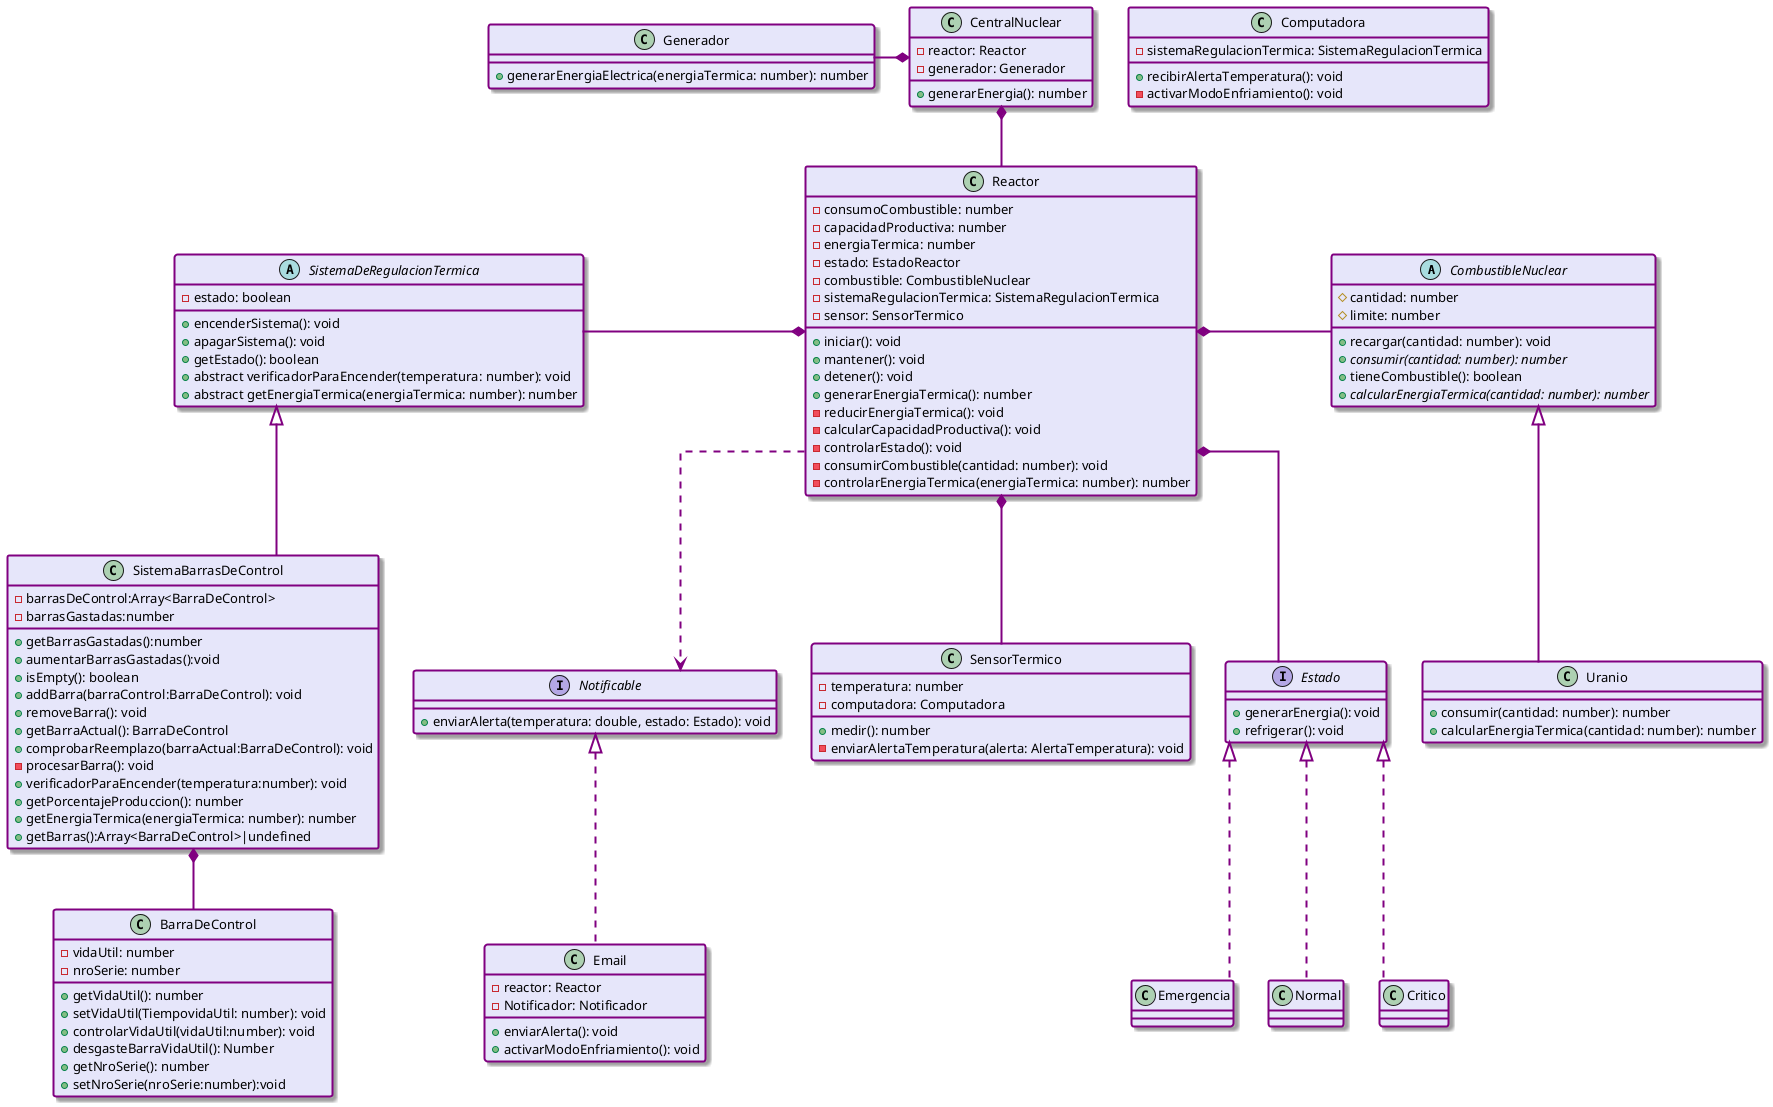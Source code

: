 @startuml DiagramaCentral

' tema

!define MyFontColor #000000
!define MyBorderColor #800080
!define MyBackgroundColor #E6E6FA
!define MyArrowColor #800080

skinparam defaultFontName Arial
skinparam DefaultFontSize 13
skinparam Linetype ortho
skinparam Arrowcolor MyArrowColor
skinparam ArrowThickness 2
skinparam Classbordercolor MyBorderColor
skinparam ClassBorderThickness 2
skinparam ClassBackgroundColor MyBackgroundColor
skinparam Shadowing true
skinparam GroupInheritance 1
skinparam NoteBackgroundColor yellow
skinparam NoteBorderThickness 2

' clases

abstract class CombustibleNuclear {
  	# cantidad: number
  	# limite: number

  	+ recargar(cantidad: number): void
  	+ {abstract} consumir(cantidad: number): number
  	+ tieneCombustible(): boolean
  	+ {abstract} calcularEnergiaTermica(cantidad: number): number
}

class Uranio extends CombustibleNuclear {
  	+ consumir(cantidad: number): number
  	+ calcularEnergiaTermica(cantidad: number): number
}

abstract class SistemaDeRegulacionTermica {
    - estado: boolean
    + encenderSistema(): void
    + apagarSistema(): void
    + getEstado(): boolean
    + abstract verificadorParaEncender(temperatura: number): void
    + abstract getEnergiaTermica(energiaTermica: number): number
}

class BarraDeControl{
    - vidaUtil: number
    - nroSerie: number
    + getVidaUtil(): number
    + setVidaUtil(TiempovidaUtil: number): void
    + controlarVidaUtil(vidaUtil:number): void
    + desgasteBarraVidaUtil(): Number
	+ getNroSerie(): number
	+ setNroSerie(nroSerie:number):void
}

class SistemaBarrasDeControl extends SistemaDeRegulacionTermica{
    - barrasDeControl:Array<BarraDeControl>
	- barrasGastadas:number
	+ getBarrasGastadas():number
	+ aumentarBarrasGastadas():void
    + isEmpty(): boolean
    + addBarra(barraControl:BarraDeControl): void
    + removeBarra(): void
    + getBarraActual(): BarraDeControl
    + comprobarReemplazo(barraActual:BarraDeControl): void
    - procesarBarra(): void
    + verificadorParaEncender(temperatura:number): void
    + getPorcentajeProduccion(): number
    + getEnergiaTermica(energiaTermica: number): number
	+ getBarras():Array<BarraDeControl>|undefined
}

class SensorTermico {
  	- temperatura: number
	- computadora: Computadora

  	+ medir(): number
	- enviarAlertaTemperatura(alerta: AlertaTemperatura): void
}

class Email {
  	- reactor: Reactor
	- Notificador: Notificador

  	+ enviarAlerta(): void
  	+ activarModoEnfriamiento(): void
}

class Computadora {
  	- sistemaRegulacionTermica: SistemaRegulacionTermica

  	+ recibirAlertaTemperatura(): void
  	- activarModoEnfriamiento(): void
}

class Reactor {
	- consumoCombustible: number
	- capacidadProductiva: number
	- energiaTermica: number
	- estado: EstadoReactor
	- combustible: CombustibleNuclear
	- sistemaRegulacionTermica: SistemaRegulacionTermica
	- sensor: SensorTermico

	+ iniciar(): void
	+ mantener(): void
	+ detener(): void
	+ generarEnergiaTermica(): number
	- reducirEnergiaTermica(): void
	- calcularCapacidadProductiva(): void
	- controlarEstado(): void
	- consumirCombustible(cantidad: number): void
	- controlarEnergiaTermica(energiaTermica: number): number
}

class Generador {
	+ generarEnergiaElectrica(energiaTermica: number): number
}

class CentralNuclear {
	- reactor: Reactor
	- generador: Generador

	+ generarEnergia(): number
}

interface Estado {
	+ generarEnergia(): void
	+ refrigerar(): void
}

class Normal {

}

class Critico {

}

class Emergencia {

}

interface Notificable {
    + enviarAlerta(temperatura: double, estado: Estado): void
}

' relaciones

Reactor *-r- CombustibleNuclear
Reactor *-- SensorTermico
Reactor *-l- SistemaDeRegulacionTermica
Reactor *-d- Estado

SistemaBarrasDeControl *-- BarraDeControl

CentralNuclear *-- Reactor
CentralNuclear *-l- Generador

Notificable <|.. Email
Notificable <.u. Reactor

Estado <|.. Normal
Estado <|.. Critico
Estado <|.. Emergencia

@enduml